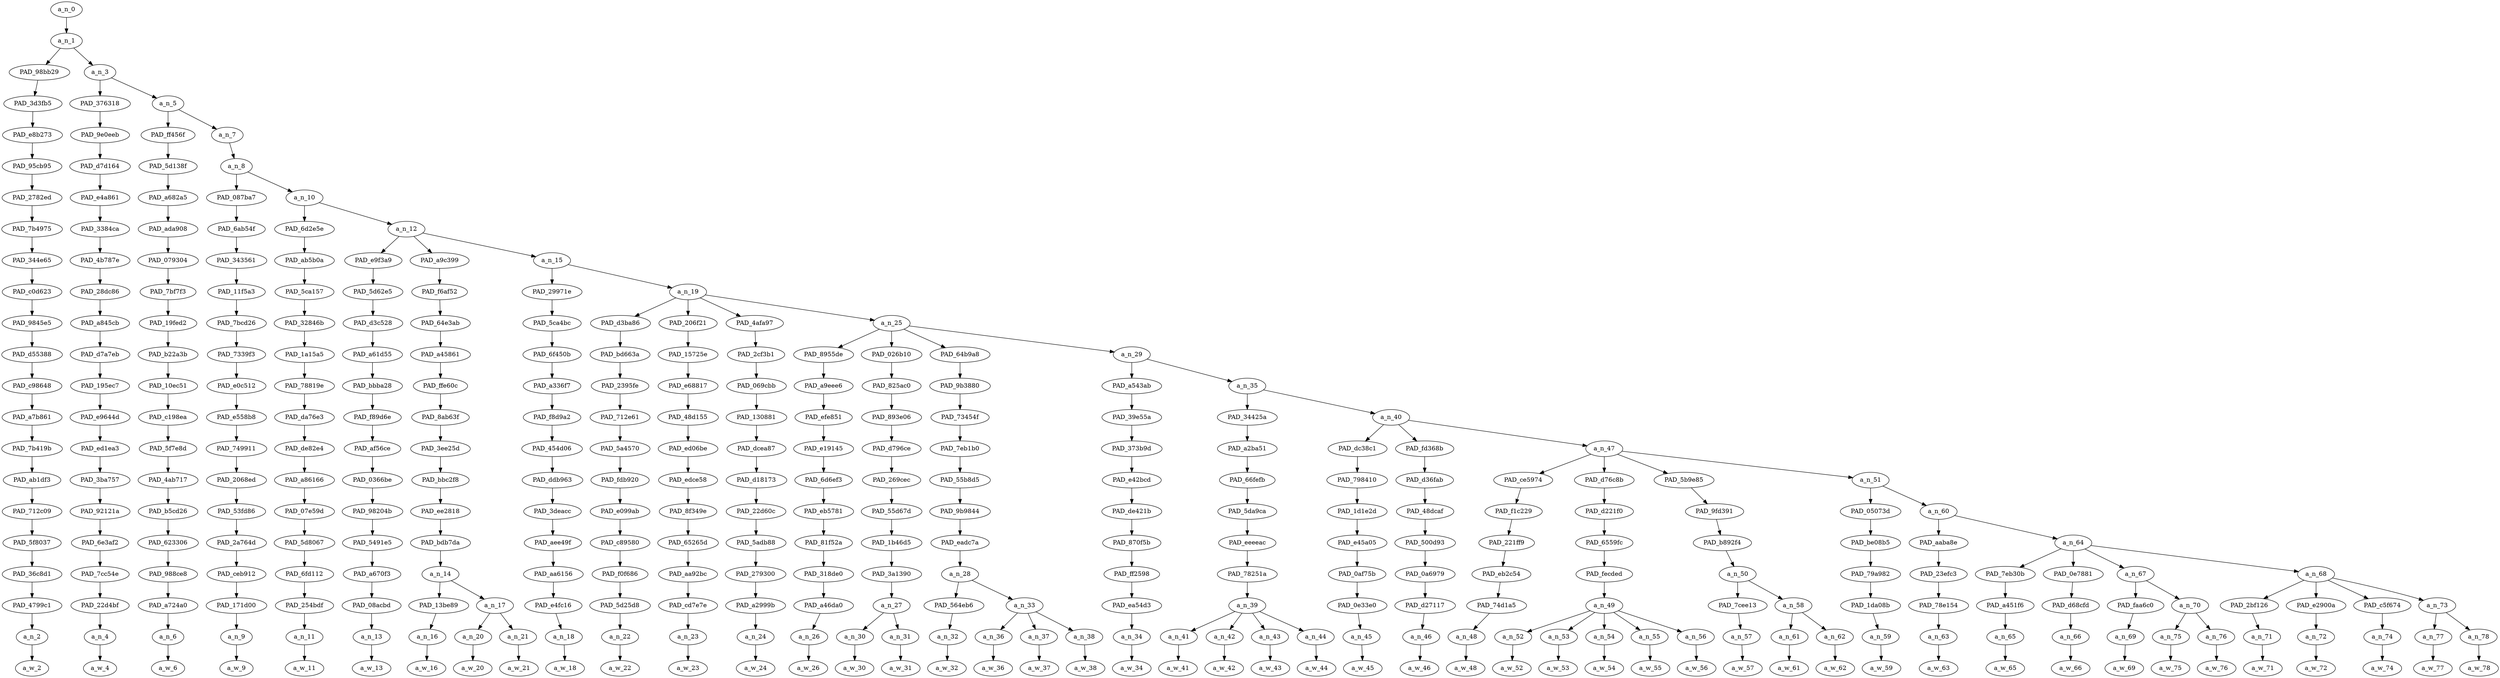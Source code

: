 strict digraph "" {
	a_n_0	[div_dir=1,
		index=0,
		level=21,
		pos="1.046564155154758,21!",
		text_span="[0, 1, 2, 3, 4, 5, 6, 7, 8, 9, 10, 11, 12, 13, 14, 15, 16, 17, 18, 19, 20, 21, 22, 23, 24, 25, 26, 27, 28, 29, 30, 31, 32, 33, 34, \
35, 36, 37, 38, 39, 40, 41, 42, 43, 44, 45, 46, 47]",
		value=1.00000000];
	a_n_1	[div_dir=1,
		index=0,
		level=20,
		pos="1.046564155154758,20!",
		text_span="[0, 1, 2, 3, 4, 5, 6, 7, 8, 9, 10, 11, 12, 13, 14, 15, 16, 17, 18, 19, 20, 21, 22, 23, 24, 25, 26, 27, 28, 29, 30, 31, 32, 33, 34, \
35, 36, 37, 38, 39, 40, 41, 42, 43, 44, 45, 46, 47]",
		value=0.99953102];
	a_n_0 -> a_n_1;
	PAD_98bb29	[div_dir=1,
		index=0,
		level=19,
		pos="0.0,19!",
		text_span="[0]",
		value=0.01860454];
	a_n_1 -> PAD_98bb29;
	a_n_3	[div_dir=1,
		index=1,
		level=19,
		pos="2.093128310309516,19!",
		text_span="[1, 2, 3, 4, 5, 6, 7, 8, 9, 10, 11, 12, 13, 14, 15, 16, 17, 18, 19, 20, 21, 22, 23, 24, 25, 26, 27, 28, 29, 30, 31, 32, 33, 34, \
35, 36, 37, 38, 39, 40, 41, 42, 43, 44, 45, 46, 47]",
		value=0.98045751];
	a_n_1 -> a_n_3;
	PAD_3d3fb5	[div_dir=1,
		index=0,
		level=18,
		pos="0.0,18!",
		text_span="[0]",
		value=0.01860454];
	PAD_98bb29 -> PAD_3d3fb5;
	PAD_e8b273	[div_dir=1,
		index=0,
		level=17,
		pos="0.0,17!",
		text_span="[0]",
		value=0.01860454];
	PAD_3d3fb5 -> PAD_e8b273;
	PAD_95cb95	[div_dir=1,
		index=0,
		level=16,
		pos="0.0,16!",
		text_span="[0]",
		value=0.01860454];
	PAD_e8b273 -> PAD_95cb95;
	PAD_2782ed	[div_dir=1,
		index=0,
		level=15,
		pos="0.0,15!",
		text_span="[0]",
		value=0.01860454];
	PAD_95cb95 -> PAD_2782ed;
	PAD_7b4975	[div_dir=1,
		index=0,
		level=14,
		pos="0.0,14!",
		text_span="[0]",
		value=0.01860454];
	PAD_2782ed -> PAD_7b4975;
	PAD_344e65	[div_dir=1,
		index=0,
		level=13,
		pos="0.0,13!",
		text_span="[0]",
		value=0.01860454];
	PAD_7b4975 -> PAD_344e65;
	PAD_c0d623	[div_dir=1,
		index=0,
		level=12,
		pos="0.0,12!",
		text_span="[0]",
		value=0.01860454];
	PAD_344e65 -> PAD_c0d623;
	PAD_9845e5	[div_dir=1,
		index=0,
		level=11,
		pos="0.0,11!",
		text_span="[0]",
		value=0.01860454];
	PAD_c0d623 -> PAD_9845e5;
	PAD_d55388	[div_dir=1,
		index=0,
		level=10,
		pos="0.0,10!",
		text_span="[0]",
		value=0.01860454];
	PAD_9845e5 -> PAD_d55388;
	PAD_c98648	[div_dir=1,
		index=0,
		level=9,
		pos="0.0,9!",
		text_span="[0]",
		value=0.01860454];
	PAD_d55388 -> PAD_c98648;
	PAD_a7b861	[div_dir=1,
		index=0,
		level=8,
		pos="0.0,8!",
		text_span="[0]",
		value=0.01860454];
	PAD_c98648 -> PAD_a7b861;
	PAD_7b419b	[div_dir=1,
		index=0,
		level=7,
		pos="0.0,7!",
		text_span="[0]",
		value=0.01860454];
	PAD_a7b861 -> PAD_7b419b;
	PAD_ab1df3	[div_dir=1,
		index=0,
		level=6,
		pos="0.0,6!",
		text_span="[0]",
		value=0.01860454];
	PAD_7b419b -> PAD_ab1df3;
	PAD_712c09	[div_dir=1,
		index=0,
		level=5,
		pos="0.0,5!",
		text_span="[0]",
		value=0.01860454];
	PAD_ab1df3 -> PAD_712c09;
	PAD_5f8037	[div_dir=1,
		index=0,
		level=4,
		pos="0.0,4!",
		text_span="[0]",
		value=0.01860454];
	PAD_712c09 -> PAD_5f8037;
	PAD_36c8d1	[div_dir=1,
		index=0,
		level=3,
		pos="0.0,3!",
		text_span="[0]",
		value=0.01860454];
	PAD_5f8037 -> PAD_36c8d1;
	PAD_4799c1	[div_dir=1,
		index=0,
		level=2,
		pos="0.0,2!",
		text_span="[0]",
		value=0.01860454];
	PAD_36c8d1 -> PAD_4799c1;
	a_n_2	[div_dir=1,
		index=0,
		level=1,
		pos="0.0,1!",
		text_span="[0]",
		value=0.01860454];
	PAD_4799c1 -> a_n_2;
	a_w_2	[div_dir=0,
		index=0,
		level=0,
		pos="0,0!",
		text_span="[0]",
		value=come];
	a_n_2 -> a_w_2;
	PAD_376318	[div_dir=1,
		index=1,
		level=18,
		pos="1.0,18!",
		text_span="[1]",
		value=0.02061085];
	a_n_3 -> PAD_376318;
	a_n_5	[div_dir=1,
		index=2,
		level=18,
		pos="3.1862566206190324,18!",
		text_span="[2, 3, 4, 5, 6, 7, 8, 9, 10, 11, 12, 13, 14, 15, 16, 17, 18, 19, 20, 21, 22, 23, 24, 25, 26, 27, 28, 29, 30, 31, 32, 33, 34, 35, \
36, 37, 38, 39, 40, 41, 42, 43, 44, 45, 46, 47]",
		value=0.95938090];
	a_n_3 -> a_n_5;
	PAD_9e0eeb	[div_dir=1,
		index=1,
		level=17,
		pos="1.0,17!",
		text_span="[1]",
		value=0.02061085];
	PAD_376318 -> PAD_9e0eeb;
	PAD_d7d164	[div_dir=1,
		index=1,
		level=16,
		pos="1.0,16!",
		text_span="[1]",
		value=0.02061085];
	PAD_9e0eeb -> PAD_d7d164;
	PAD_e4a861	[div_dir=1,
		index=1,
		level=15,
		pos="1.0,15!",
		text_span="[1]",
		value=0.02061085];
	PAD_d7d164 -> PAD_e4a861;
	PAD_3384ca	[div_dir=1,
		index=1,
		level=14,
		pos="1.0,14!",
		text_span="[1]",
		value=0.02061085];
	PAD_e4a861 -> PAD_3384ca;
	PAD_4b787e	[div_dir=1,
		index=1,
		level=13,
		pos="1.0,13!",
		text_span="[1]",
		value=0.02061085];
	PAD_3384ca -> PAD_4b787e;
	PAD_28dc86	[div_dir=1,
		index=1,
		level=12,
		pos="1.0,12!",
		text_span="[1]",
		value=0.02061085];
	PAD_4b787e -> PAD_28dc86;
	PAD_a845cb	[div_dir=1,
		index=1,
		level=11,
		pos="1.0,11!",
		text_span="[1]",
		value=0.02061085];
	PAD_28dc86 -> PAD_a845cb;
	PAD_d7a7eb	[div_dir=1,
		index=1,
		level=10,
		pos="1.0,10!",
		text_span="[1]",
		value=0.02061085];
	PAD_a845cb -> PAD_d7a7eb;
	PAD_195ec7	[div_dir=1,
		index=1,
		level=9,
		pos="1.0,9!",
		text_span="[1]",
		value=0.02061085];
	PAD_d7a7eb -> PAD_195ec7;
	PAD_e9644d	[div_dir=1,
		index=1,
		level=8,
		pos="1.0,8!",
		text_span="[1]",
		value=0.02061085];
	PAD_195ec7 -> PAD_e9644d;
	PAD_ed1ea3	[div_dir=1,
		index=1,
		level=7,
		pos="1.0,7!",
		text_span="[1]",
		value=0.02061085];
	PAD_e9644d -> PAD_ed1ea3;
	PAD_3ba757	[div_dir=1,
		index=1,
		level=6,
		pos="1.0,6!",
		text_span="[1]",
		value=0.02061085];
	PAD_ed1ea3 -> PAD_3ba757;
	PAD_92121a	[div_dir=1,
		index=1,
		level=5,
		pos="1.0,5!",
		text_span="[1]",
		value=0.02061085];
	PAD_3ba757 -> PAD_92121a;
	PAD_6e3af2	[div_dir=1,
		index=1,
		level=4,
		pos="1.0,4!",
		text_span="[1]",
		value=0.02061085];
	PAD_92121a -> PAD_6e3af2;
	PAD_7cc54e	[div_dir=1,
		index=1,
		level=3,
		pos="1.0,3!",
		text_span="[1]",
		value=0.02061085];
	PAD_6e3af2 -> PAD_7cc54e;
	PAD_22d4bf	[div_dir=1,
		index=1,
		level=2,
		pos="1.0,2!",
		text_span="[1]",
		value=0.02061085];
	PAD_7cc54e -> PAD_22d4bf;
	a_n_4	[div_dir=1,
		index=1,
		level=1,
		pos="1.0,1!",
		text_span="[1]",
		value=0.02061085];
	PAD_22d4bf -> a_n_4;
	a_w_4	[div_dir=0,
		index=1,
		level=0,
		pos="1,0!",
		text_span="[1]",
		value=on];
	a_n_4 -> a_w_4;
	PAD_ff456f	[div_dir=1,
		index=2,
		level=17,
		pos="2.0,17!",
		text_span="[2]",
		value=0.09268437];
	a_n_5 -> PAD_ff456f;
	a_n_7	[div_dir=1,
		index=3,
		level=17,
		pos="4.372513241238065,17!",
		text_span="[3, 4, 5, 6, 7, 8, 9, 10, 11, 12, 13, 14, 15, 16, 17, 18, 19, 20, 21, 22, 23, 24, 25, 26, 27, 28, 29, 30, 31, 32, 33, 34, 35, 36, \
37, 38, 39, 40, 41, 42, 43, 44, 45, 46, 47]",
		value=0.86623898];
	a_n_5 -> a_n_7;
	PAD_5d138f	[div_dir=1,
		index=2,
		level=16,
		pos="2.0,16!",
		text_span="[2]",
		value=0.09268437];
	PAD_ff456f -> PAD_5d138f;
	PAD_a682a5	[div_dir=1,
		index=2,
		level=15,
		pos="2.0,15!",
		text_span="[2]",
		value=0.09268437];
	PAD_5d138f -> PAD_a682a5;
	PAD_ada908	[div_dir=1,
		index=2,
		level=14,
		pos="2.0,14!",
		text_span="[2]",
		value=0.09268437];
	PAD_a682a5 -> PAD_ada908;
	PAD_079304	[div_dir=1,
		index=2,
		level=13,
		pos="2.0,13!",
		text_span="[2]",
		value=0.09268437];
	PAD_ada908 -> PAD_079304;
	PAD_7bf7f3	[div_dir=1,
		index=2,
		level=12,
		pos="2.0,12!",
		text_span="[2]",
		value=0.09268437];
	PAD_079304 -> PAD_7bf7f3;
	PAD_19fed2	[div_dir=1,
		index=2,
		level=11,
		pos="2.0,11!",
		text_span="[2]",
		value=0.09268437];
	PAD_7bf7f3 -> PAD_19fed2;
	PAD_b22a3b	[div_dir=1,
		index=2,
		level=10,
		pos="2.0,10!",
		text_span="[2]",
		value=0.09268437];
	PAD_19fed2 -> PAD_b22a3b;
	PAD_10ec51	[div_dir=1,
		index=2,
		level=9,
		pos="2.0,9!",
		text_span="[2]",
		value=0.09268437];
	PAD_b22a3b -> PAD_10ec51;
	PAD_c198ea	[div_dir=1,
		index=2,
		level=8,
		pos="2.0,8!",
		text_span="[2]",
		value=0.09268437];
	PAD_10ec51 -> PAD_c198ea;
	PAD_5f7e8d	[div_dir=1,
		index=2,
		level=7,
		pos="2.0,7!",
		text_span="[2]",
		value=0.09268437];
	PAD_c198ea -> PAD_5f7e8d;
	PAD_4ab717	[div_dir=1,
		index=2,
		level=6,
		pos="2.0,6!",
		text_span="[2]",
		value=0.09268437];
	PAD_5f7e8d -> PAD_4ab717;
	PAD_b5cd26	[div_dir=1,
		index=2,
		level=5,
		pos="2.0,5!",
		text_span="[2]",
		value=0.09268437];
	PAD_4ab717 -> PAD_b5cd26;
	PAD_623306	[div_dir=1,
		index=2,
		level=4,
		pos="2.0,4!",
		text_span="[2]",
		value=0.09268437];
	PAD_b5cd26 -> PAD_623306;
	PAD_988ce8	[div_dir=1,
		index=2,
		level=3,
		pos="2.0,3!",
		text_span="[2]",
		value=0.09268437];
	PAD_623306 -> PAD_988ce8;
	PAD_a724a0	[div_dir=1,
		index=2,
		level=2,
		pos="2.0,2!",
		text_span="[2]",
		value=0.09268437];
	PAD_988ce8 -> PAD_a724a0;
	a_n_6	[div_dir=1,
		index=2,
		level=1,
		pos="2.0,1!",
		text_span="[2]",
		value=0.09268437];
	PAD_a724a0 -> a_n_6;
	a_w_6	[div_dir=0,
		index=2,
		level=0,
		pos="2,0!",
		text_span="[2]",
		value=faggot];
	a_n_6 -> a_w_6;
	a_n_8	[div_dir=1,
		index=3,
		level=16,
		pos="4.372513241238065,16!",
		text_span="[3, 4, 5, 6, 7, 8, 9, 10, 11, 12, 13, 14, 15, 16, 17, 18, 19, 20, 21, 22, 23, 24, 25, 26, 27, 28, 29, 30, 31, 32, 33, 34, 35, 36, \
37, 38, 39, 40, 41, 42, 43, 44, 45, 46, 47]",
		value=0.86587226];
	a_n_7 -> a_n_8;
	PAD_087ba7	[div_dir=-1,
		index=3,
		level=15,
		pos="3.0,15!",
		text_span="[3]",
		value=0.01593134];
	a_n_8 -> PAD_087ba7;
	a_n_10	[div_dir=1,
		index=4,
		level=15,
		pos="5.7450264824761295,15!",
		text_span="[4, 5, 6, 7, 8, 9, 10, 11, 12, 13, 14, 15, 16, 17, 18, 19, 20, 21, 22, 23, 24, 25, 26, 27, 28, 29, 30, 31, 32, 33, 34, 35, 36, 37, \
38, 39, 40, 41, 42, 43, 44, 45, 46, 47]",
		value=0.84957419];
	a_n_8 -> a_n_10;
	PAD_6ab54f	[div_dir=-1,
		index=3,
		level=14,
		pos="3.0,14!",
		text_span="[3]",
		value=0.01593134];
	PAD_087ba7 -> PAD_6ab54f;
	PAD_343561	[div_dir=-1,
		index=3,
		level=13,
		pos="3.0,13!",
		text_span="[3]",
		value=0.01593134];
	PAD_6ab54f -> PAD_343561;
	PAD_11f5a3	[div_dir=-1,
		index=3,
		level=12,
		pos="3.0,12!",
		text_span="[3]",
		value=0.01593134];
	PAD_343561 -> PAD_11f5a3;
	PAD_7bcd26	[div_dir=-1,
		index=3,
		level=11,
		pos="3.0,11!",
		text_span="[3]",
		value=0.01593134];
	PAD_11f5a3 -> PAD_7bcd26;
	PAD_7339f3	[div_dir=-1,
		index=3,
		level=10,
		pos="3.0,10!",
		text_span="[3]",
		value=0.01593134];
	PAD_7bcd26 -> PAD_7339f3;
	PAD_e0c512	[div_dir=-1,
		index=3,
		level=9,
		pos="3.0,9!",
		text_span="[3]",
		value=0.01593134];
	PAD_7339f3 -> PAD_e0c512;
	PAD_e558b8	[div_dir=-1,
		index=3,
		level=8,
		pos="3.0,8!",
		text_span="[3]",
		value=0.01593134];
	PAD_e0c512 -> PAD_e558b8;
	PAD_749911	[div_dir=-1,
		index=3,
		level=7,
		pos="3.0,7!",
		text_span="[3]",
		value=0.01593134];
	PAD_e558b8 -> PAD_749911;
	PAD_2068ed	[div_dir=-1,
		index=3,
		level=6,
		pos="3.0,6!",
		text_span="[3]",
		value=0.01593134];
	PAD_749911 -> PAD_2068ed;
	PAD_53fd86	[div_dir=-1,
		index=3,
		level=5,
		pos="3.0,5!",
		text_span="[3]",
		value=0.01593134];
	PAD_2068ed -> PAD_53fd86;
	PAD_2a764d	[div_dir=-1,
		index=3,
		level=4,
		pos="3.0,4!",
		text_span="[3]",
		value=0.01593134];
	PAD_53fd86 -> PAD_2a764d;
	PAD_ceb912	[div_dir=-1,
		index=3,
		level=3,
		pos="3.0,3!",
		text_span="[3]",
		value=0.01593134];
	PAD_2a764d -> PAD_ceb912;
	PAD_171d00	[div_dir=-1,
		index=3,
		level=2,
		pos="3.0,2!",
		text_span="[3]",
		value=0.01593134];
	PAD_ceb912 -> PAD_171d00;
	a_n_9	[div_dir=-1,
		index=3,
		level=1,
		pos="3.0,1!",
		text_span="[3]",
		value=0.01593134];
	PAD_171d00 -> a_n_9;
	a_w_9	[div_dir=0,
		index=3,
		level=0,
		pos="3,0!",
		text_span="[3]",
		value=you];
	a_n_9 -> a_w_9;
	PAD_6d2e5e	[div_dir=1,
		index=4,
		level=14,
		pos="4.0,14!",
		text_span="[4]",
		value=0.01197920];
	a_n_10 -> PAD_6d2e5e;
	a_n_12	[div_dir=1,
		index=5,
		level=14,
		pos="7.490052964952258,14!",
		text_span="[5, 6, 7, 8, 9, 10, 11, 12, 13, 14, 15, 16, 17, 18, 19, 20, 21, 22, 23, 24, 25, 26, 27, 28, 29, 30, 31, 32, 33, 34, 35, 36, 37, \
38, 39, 40, 41, 42, 43, 44, 45, 46, 47]",
		value=0.83721081];
	a_n_10 -> a_n_12;
	PAD_ab5b0a	[div_dir=1,
		index=4,
		level=13,
		pos="4.0,13!",
		text_span="[4]",
		value=0.01197920];
	PAD_6d2e5e -> PAD_ab5b0a;
	PAD_5ca157	[div_dir=1,
		index=4,
		level=12,
		pos="4.0,12!",
		text_span="[4]",
		value=0.01197920];
	PAD_ab5b0a -> PAD_5ca157;
	PAD_32846b	[div_dir=1,
		index=4,
		level=11,
		pos="4.0,11!",
		text_span="[4]",
		value=0.01197920];
	PAD_5ca157 -> PAD_32846b;
	PAD_1a15a5	[div_dir=1,
		index=4,
		level=10,
		pos="4.0,10!",
		text_span="[4]",
		value=0.01197920];
	PAD_32846b -> PAD_1a15a5;
	PAD_78819e	[div_dir=1,
		index=4,
		level=9,
		pos="4.0,9!",
		text_span="[4]",
		value=0.01197920];
	PAD_1a15a5 -> PAD_78819e;
	PAD_da76e3	[div_dir=1,
		index=4,
		level=8,
		pos="4.0,8!",
		text_span="[4]",
		value=0.01197920];
	PAD_78819e -> PAD_da76e3;
	PAD_de82e4	[div_dir=1,
		index=4,
		level=7,
		pos="4.0,7!",
		text_span="[4]",
		value=0.01197920];
	PAD_da76e3 -> PAD_de82e4;
	PAD_a86166	[div_dir=1,
		index=4,
		level=6,
		pos="4.0,6!",
		text_span="[4]",
		value=0.01197920];
	PAD_de82e4 -> PAD_a86166;
	PAD_07e59d	[div_dir=1,
		index=4,
		level=5,
		pos="4.0,5!",
		text_span="[4]",
		value=0.01197920];
	PAD_a86166 -> PAD_07e59d;
	PAD_5d8067	[div_dir=1,
		index=4,
		level=4,
		pos="4.0,4!",
		text_span="[4]",
		value=0.01197920];
	PAD_07e59d -> PAD_5d8067;
	PAD_6fd112	[div_dir=1,
		index=4,
		level=3,
		pos="4.0,3!",
		text_span="[4]",
		value=0.01197920];
	PAD_5d8067 -> PAD_6fd112;
	PAD_254bdf	[div_dir=1,
		index=4,
		level=2,
		pos="4.0,2!",
		text_span="[4]",
		value=0.01197920];
	PAD_6fd112 -> PAD_254bdf;
	a_n_11	[div_dir=1,
		index=4,
		level=1,
		pos="4.0,1!",
		text_span="[4]",
		value=0.01197920];
	PAD_254bdf -> a_n_11;
	a_w_11	[div_dir=0,
		index=4,
		level=0,
		pos="4,0!",
		text_span="[4]",
		value=can];
	a_n_11 -> a_w_11;
	PAD_e9f3a9	[div_dir=1,
		index=5,
		level=13,
		pos="5.0,13!",
		text_span="[5]",
		value=0.01123547];
	a_n_12 -> PAD_e9f3a9;
	PAD_a9c399	[div_dir=1,
		index=6,
		level=13,
		pos="6.75,13!",
		text_span="[6, 7, 8]",
		value=0.03288488];
	a_n_12 -> PAD_a9c399;
	a_n_15	[div_dir=1,
		index=7,
		level=13,
		pos="10.720158894856771,13!",
		text_span="[9, 10, 11, 12, 13, 14, 15, 16, 17, 18, 19, 20, 21, 22, 23, 24, 25, 26, 27, 28, 29, 30, 31, 32, 33, 34, 35, 36, 37, 38, 39, 40, \
41, 42, 43, 44, 45, 46, 47]",
		value=0.79270315];
	a_n_12 -> a_n_15;
	PAD_5d62e5	[div_dir=1,
		index=5,
		level=12,
		pos="5.0,12!",
		text_span="[5]",
		value=0.01123547];
	PAD_e9f3a9 -> PAD_5d62e5;
	PAD_d3c528	[div_dir=1,
		index=5,
		level=11,
		pos="5.0,11!",
		text_span="[5]",
		value=0.01123547];
	PAD_5d62e5 -> PAD_d3c528;
	PAD_a61d55	[div_dir=1,
		index=5,
		level=10,
		pos="5.0,10!",
		text_span="[5]",
		value=0.01123547];
	PAD_d3c528 -> PAD_a61d55;
	PAD_bbba28	[div_dir=1,
		index=5,
		level=9,
		pos="5.0,9!",
		text_span="[5]",
		value=0.01123547];
	PAD_a61d55 -> PAD_bbba28;
	PAD_f89d6e	[div_dir=1,
		index=5,
		level=8,
		pos="5.0,8!",
		text_span="[5]",
		value=0.01123547];
	PAD_bbba28 -> PAD_f89d6e;
	PAD_af56ce	[div_dir=1,
		index=5,
		level=7,
		pos="5.0,7!",
		text_span="[5]",
		value=0.01123547];
	PAD_f89d6e -> PAD_af56ce;
	PAD_0366be	[div_dir=1,
		index=5,
		level=6,
		pos="5.0,6!",
		text_span="[5]",
		value=0.01123547];
	PAD_af56ce -> PAD_0366be;
	PAD_98204b	[div_dir=1,
		index=5,
		level=5,
		pos="5.0,5!",
		text_span="[5]",
		value=0.01123547];
	PAD_0366be -> PAD_98204b;
	PAD_5491e5	[div_dir=1,
		index=5,
		level=4,
		pos="5.0,4!",
		text_span="[5]",
		value=0.01123547];
	PAD_98204b -> PAD_5491e5;
	PAD_a670f3	[div_dir=1,
		index=5,
		level=3,
		pos="5.0,3!",
		text_span="[5]",
		value=0.01123547];
	PAD_5491e5 -> PAD_a670f3;
	PAD_08acbd	[div_dir=1,
		index=5,
		level=2,
		pos="5.0,2!",
		text_span="[5]",
		value=0.01123547];
	PAD_a670f3 -> PAD_08acbd;
	a_n_13	[div_dir=1,
		index=5,
		level=1,
		pos="5.0,1!",
		text_span="[5]",
		value=0.01123547];
	PAD_08acbd -> a_n_13;
	a_w_13	[div_dir=0,
		index=5,
		level=0,
		pos="5,0!",
		text_span="[5]",
		value=do];
	a_n_13 -> a_w_13;
	PAD_f6af52	[div_dir=1,
		index=6,
		level=12,
		pos="6.75,12!",
		text_span="[6, 7, 8]",
		value=0.03288488];
	PAD_a9c399 -> PAD_f6af52;
	PAD_64e3ab	[div_dir=1,
		index=6,
		level=11,
		pos="6.75,11!",
		text_span="[6, 7, 8]",
		value=0.03288488];
	PAD_f6af52 -> PAD_64e3ab;
	PAD_a45861	[div_dir=1,
		index=6,
		level=10,
		pos="6.75,10!",
		text_span="[6, 7, 8]",
		value=0.03288488];
	PAD_64e3ab -> PAD_a45861;
	PAD_ffe60c	[div_dir=1,
		index=6,
		level=9,
		pos="6.75,9!",
		text_span="[6, 7, 8]",
		value=0.03288488];
	PAD_a45861 -> PAD_ffe60c;
	PAD_8ab63f	[div_dir=1,
		index=6,
		level=8,
		pos="6.75,8!",
		text_span="[6, 7, 8]",
		value=0.03288488];
	PAD_ffe60c -> PAD_8ab63f;
	PAD_3ee25d	[div_dir=1,
		index=6,
		level=7,
		pos="6.75,7!",
		text_span="[6, 7, 8]",
		value=0.03288488];
	PAD_8ab63f -> PAD_3ee25d;
	PAD_bbc2f8	[div_dir=1,
		index=6,
		level=6,
		pos="6.75,6!",
		text_span="[6, 7, 8]",
		value=0.03288488];
	PAD_3ee25d -> PAD_bbc2f8;
	PAD_ee2818	[div_dir=1,
		index=6,
		level=5,
		pos="6.75,5!",
		text_span="[6, 7, 8]",
		value=0.03288488];
	PAD_bbc2f8 -> PAD_ee2818;
	PAD_bdb7da	[div_dir=1,
		index=6,
		level=4,
		pos="6.75,4!",
		text_span="[6, 7, 8]",
		value=0.03288488];
	PAD_ee2818 -> PAD_bdb7da;
	a_n_14	[div_dir=1,
		index=6,
		level=3,
		pos="6.75,3!",
		text_span="[6, 7, 8]",
		value=0.03288488];
	PAD_bdb7da -> a_n_14;
	PAD_13be89	[div_dir=1,
		index=6,
		level=2,
		pos="6.0,2!",
		text_span="[6]",
		value=0.01172970];
	a_n_14 -> PAD_13be89;
	a_n_17	[div_dir=1,
		index=7,
		level=2,
		pos="7.5,2!",
		text_span="[7, 8]",
		value=0.02112809];
	a_n_14 -> a_n_17;
	a_n_16	[div_dir=1,
		index=6,
		level=1,
		pos="6.0,1!",
		text_span="[6]",
		value=0.01172970];
	PAD_13be89 -> a_n_16;
	a_w_16	[div_dir=0,
		index=6,
		level=0,
		pos="6,0!",
		text_span="[6]",
		value=better];
	a_n_16 -> a_w_16;
	a_n_20	[div_dir=1,
		index=7,
		level=1,
		pos="7.0,1!",
		text_span="[7]",
		value=0.01114675];
	a_n_17 -> a_n_20;
	a_n_21	[div_dir=1,
		index=8,
		level=1,
		pos="8.0,1!",
		text_span="[8]",
		value=0.00995638];
	a_n_17 -> a_n_21;
	a_w_20	[div_dir=0,
		index=7,
		level=0,
		pos="7,0!",
		text_span="[7]",
		value=than];
	a_n_20 -> a_w_20;
	a_w_21	[div_dir=0,
		index=8,
		level=0,
		pos="8,0!",
		text_span="[8]",
		value=that];
	a_n_21 -> a_w_21;
	PAD_29971e	[div_dir=1,
		index=7,
		level=12,
		pos="9.0,12!",
		text_span="[9]",
		value=0.01221567];
	a_n_15 -> PAD_29971e;
	a_n_19	[div_dir=1,
		index=8,
		level=12,
		pos="12.440317789713543,12!",
		text_span="[10, 11, 12, 13, 14, 15, 16, 17, 18, 19, 20, 21, 22, 23, 24, 25, 26, 27, 28, 29, 30, 31, 32, 33, 34, 35, 36, 37, 38, 39, 40, 41, \
42, 43, 44, 45, 46, 47]",
		value=0.78009920];
	a_n_15 -> a_n_19;
	PAD_5ca4bc	[div_dir=1,
		index=7,
		level=11,
		pos="9.0,11!",
		text_span="[9]",
		value=0.01221567];
	PAD_29971e -> PAD_5ca4bc;
	PAD_6f450b	[div_dir=1,
		index=7,
		level=10,
		pos="9.0,10!",
		text_span="[9]",
		value=0.01221567];
	PAD_5ca4bc -> PAD_6f450b;
	PAD_a336f7	[div_dir=1,
		index=7,
		level=9,
		pos="9.0,9!",
		text_span="[9]",
		value=0.01221567];
	PAD_6f450b -> PAD_a336f7;
	PAD_f8d9a2	[div_dir=1,
		index=7,
		level=8,
		pos="9.0,8!",
		text_span="[9]",
		value=0.01221567];
	PAD_a336f7 -> PAD_f8d9a2;
	PAD_454d06	[div_dir=1,
		index=7,
		level=7,
		pos="9.0,7!",
		text_span="[9]",
		value=0.01221567];
	PAD_f8d9a2 -> PAD_454d06;
	PAD_ddb963	[div_dir=1,
		index=7,
		level=6,
		pos="9.0,6!",
		text_span="[9]",
		value=0.01221567];
	PAD_454d06 -> PAD_ddb963;
	PAD_3deacc	[div_dir=1,
		index=7,
		level=5,
		pos="9.0,5!",
		text_span="[9]",
		value=0.01221567];
	PAD_ddb963 -> PAD_3deacc;
	PAD_aee49f	[div_dir=1,
		index=7,
		level=4,
		pos="9.0,4!",
		text_span="[9]",
		value=0.01221567];
	PAD_3deacc -> PAD_aee49f;
	PAD_aa6156	[div_dir=1,
		index=7,
		level=3,
		pos="9.0,3!",
		text_span="[9]",
		value=0.01221567];
	PAD_aee49f -> PAD_aa6156;
	PAD_e4fc16	[div_dir=1,
		index=8,
		level=2,
		pos="9.0,2!",
		text_span="[9]",
		value=0.01221567];
	PAD_aa6156 -> PAD_e4fc16;
	a_n_18	[div_dir=1,
		index=9,
		level=1,
		pos="9.0,1!",
		text_span="[9]",
		value=0.01221567];
	PAD_e4fc16 -> a_n_18;
	a_w_18	[div_dir=0,
		index=9,
		level=0,
		pos="9,0!",
		text_span="[9]",
		value=why];
	a_n_18 -> a_w_18;
	PAD_d3ba86	[div_dir=1,
		index=8,
		level=11,
		pos="10.0,11!",
		text_span="[10]",
		value=0.01080331];
	a_n_19 -> PAD_d3ba86;
	PAD_206f21	[div_dir=-1,
		index=9,
		level=11,
		pos="11.0,11!",
		text_span="[11]",
		value=0.01101495];
	a_n_19 -> PAD_206f21;
	PAD_4afa97	[div_dir=1,
		index=10,
		level=11,
		pos="12.0,11!",
		text_span="[12]",
		value=0.01328035];
	a_n_19 -> PAD_4afa97;
	a_n_25	[div_dir=1,
		index=11,
		level=11,
		pos="16.761271158854168,11!",
		text_span="[13, 14, 15, 16, 17, 18, 19, 20, 21, 22, 23, 24, 25, 26, 27, 28, 29, 30, 31, 32, 33, 34, 35, 36, 37, 38, 39, 40, 41, 42, 43, 44, \
45, 46, 47]",
		value=0.74461331];
	a_n_19 -> a_n_25;
	PAD_bd663a	[div_dir=1,
		index=8,
		level=10,
		pos="10.0,10!",
		text_span="[10]",
		value=0.01080331];
	PAD_d3ba86 -> PAD_bd663a;
	PAD_2395fe	[div_dir=1,
		index=8,
		level=9,
		pos="10.0,9!",
		text_span="[10]",
		value=0.01080331];
	PAD_bd663a -> PAD_2395fe;
	PAD_712e61	[div_dir=1,
		index=8,
		level=8,
		pos="10.0,8!",
		text_span="[10]",
		value=0.01080331];
	PAD_2395fe -> PAD_712e61;
	PAD_5a4570	[div_dir=1,
		index=8,
		level=7,
		pos="10.0,7!",
		text_span="[10]",
		value=0.01080331];
	PAD_712e61 -> PAD_5a4570;
	PAD_fdb920	[div_dir=1,
		index=8,
		level=6,
		pos="10.0,6!",
		text_span="[10]",
		value=0.01080331];
	PAD_5a4570 -> PAD_fdb920;
	PAD_e099ab	[div_dir=1,
		index=8,
		level=5,
		pos="10.0,5!",
		text_span="[10]",
		value=0.01080331];
	PAD_fdb920 -> PAD_e099ab;
	PAD_c89580	[div_dir=1,
		index=8,
		level=4,
		pos="10.0,4!",
		text_span="[10]",
		value=0.01080331];
	PAD_e099ab -> PAD_c89580;
	PAD_f0f686	[div_dir=1,
		index=8,
		level=3,
		pos="10.0,3!",
		text_span="[10]",
		value=0.01080331];
	PAD_c89580 -> PAD_f0f686;
	PAD_5d25d8	[div_dir=1,
		index=9,
		level=2,
		pos="10.0,2!",
		text_span="[10]",
		value=0.01080331];
	PAD_f0f686 -> PAD_5d25d8;
	a_n_22	[div_dir=1,
		index=10,
		level=1,
		pos="10.0,1!",
		text_span="[10]",
		value=0.01080331];
	PAD_5d25d8 -> a_n_22;
	a_w_22	[div_dir=0,
		index=10,
		level=0,
		pos="10,0!",
		text_span="[10]",
		value=do1];
	a_n_22 -> a_w_22;
	PAD_15725e	[div_dir=-1,
		index=9,
		level=10,
		pos="11.0,10!",
		text_span="[11]",
		value=0.01101495];
	PAD_206f21 -> PAD_15725e;
	PAD_e68817	[div_dir=-1,
		index=9,
		level=9,
		pos="11.0,9!",
		text_span="[11]",
		value=0.01101495];
	PAD_15725e -> PAD_e68817;
	PAD_48d155	[div_dir=-1,
		index=9,
		level=8,
		pos="11.0,8!",
		text_span="[11]",
		value=0.01101495];
	PAD_e68817 -> PAD_48d155;
	PAD_ed06be	[div_dir=-1,
		index=9,
		level=7,
		pos="11.0,7!",
		text_span="[11]",
		value=0.01101495];
	PAD_48d155 -> PAD_ed06be;
	PAD_edce58	[div_dir=-1,
		index=9,
		level=6,
		pos="11.0,6!",
		text_span="[11]",
		value=0.01101495];
	PAD_ed06be -> PAD_edce58;
	PAD_8f349e	[div_dir=-1,
		index=9,
		level=5,
		pos="11.0,5!",
		text_span="[11]",
		value=0.01101495];
	PAD_edce58 -> PAD_8f349e;
	PAD_65265d	[div_dir=-1,
		index=9,
		level=4,
		pos="11.0,4!",
		text_span="[11]",
		value=0.01101495];
	PAD_8f349e -> PAD_65265d;
	PAD_aa92bc	[div_dir=-1,
		index=9,
		level=3,
		pos="11.0,3!",
		text_span="[11]",
		value=0.01101495];
	PAD_65265d -> PAD_aa92bc;
	PAD_cd7e7e	[div_dir=-1,
		index=10,
		level=2,
		pos="11.0,2!",
		text_span="[11]",
		value=0.01101495];
	PAD_aa92bc -> PAD_cd7e7e;
	a_n_23	[div_dir=-1,
		index=11,
		level=1,
		pos="11.0,1!",
		text_span="[11]",
		value=0.01101495];
	PAD_cd7e7e -> a_n_23;
	a_w_23	[div_dir=0,
		index=11,
		level=0,
		pos="11,0!",
		text_span="[11]",
		value=not];
	a_n_23 -> a_w_23;
	PAD_2cf3b1	[div_dir=1,
		index=10,
		level=10,
		pos="12.0,10!",
		text_span="[12]",
		value=0.01328035];
	PAD_4afa97 -> PAD_2cf3b1;
	PAD_069cbb	[div_dir=1,
		index=10,
		level=9,
		pos="12.0,9!",
		text_span="[12]",
		value=0.01328035];
	PAD_2cf3b1 -> PAD_069cbb;
	PAD_130881	[div_dir=1,
		index=10,
		level=8,
		pos="12.0,8!",
		text_span="[12]",
		value=0.01328035];
	PAD_069cbb -> PAD_130881;
	PAD_dcea87	[div_dir=1,
		index=10,
		level=7,
		pos="12.0,7!",
		text_span="[12]",
		value=0.01328035];
	PAD_130881 -> PAD_dcea87;
	PAD_d18173	[div_dir=1,
		index=10,
		level=6,
		pos="12.0,6!",
		text_span="[12]",
		value=0.01328035];
	PAD_dcea87 -> PAD_d18173;
	PAD_22d60c	[div_dir=1,
		index=10,
		level=5,
		pos="12.0,5!",
		text_span="[12]",
		value=0.01328035];
	PAD_d18173 -> PAD_22d60c;
	PAD_5adb88	[div_dir=1,
		index=10,
		level=4,
		pos="12.0,4!",
		text_span="[12]",
		value=0.01328035];
	PAD_22d60c -> PAD_5adb88;
	PAD_279300	[div_dir=1,
		index=10,
		level=3,
		pos="12.0,3!",
		text_span="[12]",
		value=0.01328035];
	PAD_5adb88 -> PAD_279300;
	PAD_a2999b	[div_dir=1,
		index=11,
		level=2,
		pos="12.0,2!",
		text_span="[12]",
		value=0.01328035];
	PAD_279300 -> PAD_a2999b;
	a_n_24	[div_dir=1,
		index=12,
		level=1,
		pos="12.0,1!",
		text_span="[12]",
		value=0.01328035];
	PAD_a2999b -> a_n_24;
	a_w_24	[div_dir=0,
		index=12,
		level=0,
		pos="12,0!",
		text_span="[12]",
		value=you1];
	a_n_24 -> a_w_24;
	PAD_8955de	[div_dir=1,
		index=11,
		level=10,
		pos="13.0,10!",
		text_span="[13]",
		value=0.01233812];
	a_n_25 -> PAD_8955de;
	PAD_026b10	[div_dir=-1,
		index=12,
		level=10,
		pos="14.5,10!",
		text_span="[14, 15]",
		value=0.02853290];
	a_n_25 -> PAD_026b10;
	PAD_64b9a8	[div_dir=1,
		index=13,
		level=10,
		pos="17.0,10!",
		text_span="[16, 17, 18, 19]",
		value=0.07441403];
	a_n_25 -> PAD_64b9a8;
	a_n_29	[div_dir=1,
		index=14,
		level=10,
		pos="22.545084635416668,10!",
		text_span="[20, 21, 22, 23, 24, 25, 26, 27, 28, 29, 30, 31, 32, 33, 34, 35, 36, 37, 38, 39, 40, 41, 42, 43, 44, 45, 46, 47]",
		value=0.62893814];
	a_n_25 -> a_n_29;
	PAD_a9eee6	[div_dir=1,
		index=11,
		level=9,
		pos="13.0,9!",
		text_span="[13]",
		value=0.01233812];
	PAD_8955de -> PAD_a9eee6;
	PAD_efe851	[div_dir=1,
		index=11,
		level=8,
		pos="13.0,8!",
		text_span="[13]",
		value=0.01233812];
	PAD_a9eee6 -> PAD_efe851;
	PAD_e19145	[div_dir=1,
		index=11,
		level=7,
		pos="13.0,7!",
		text_span="[13]",
		value=0.01233812];
	PAD_efe851 -> PAD_e19145;
	PAD_6d6ef3	[div_dir=1,
		index=11,
		level=6,
		pos="13.0,6!",
		text_span="[13]",
		value=0.01233812];
	PAD_e19145 -> PAD_6d6ef3;
	PAD_eb5781	[div_dir=1,
		index=11,
		level=5,
		pos="13.0,5!",
		text_span="[13]",
		value=0.01233812];
	PAD_6d6ef3 -> PAD_eb5781;
	PAD_81f52a	[div_dir=1,
		index=11,
		level=4,
		pos="13.0,4!",
		text_span="[13]",
		value=0.01233812];
	PAD_eb5781 -> PAD_81f52a;
	PAD_318de0	[div_dir=1,
		index=11,
		level=3,
		pos="13.0,3!",
		text_span="[13]",
		value=0.01233812];
	PAD_81f52a -> PAD_318de0;
	PAD_a46da0	[div_dir=1,
		index=12,
		level=2,
		pos="13.0,2!",
		text_span="[13]",
		value=0.01233812];
	PAD_318de0 -> PAD_a46da0;
	a_n_26	[div_dir=1,
		index=13,
		level=1,
		pos="13.0,1!",
		text_span="[13]",
		value=0.01233812];
	PAD_a46da0 -> a_n_26;
	a_w_26	[div_dir=0,
		index=13,
		level=0,
		pos="13,0!",
		text_span="[13]",
		value=come1];
	a_n_26 -> a_w_26;
	PAD_825ac0	[div_dir=-1,
		index=12,
		level=9,
		pos="14.5,9!",
		text_span="[14, 15]",
		value=0.02853290];
	PAD_026b10 -> PAD_825ac0;
	PAD_893e06	[div_dir=-1,
		index=12,
		level=8,
		pos="14.5,8!",
		text_span="[14, 15]",
		value=0.02853290];
	PAD_825ac0 -> PAD_893e06;
	PAD_d796ce	[div_dir=-1,
		index=12,
		level=7,
		pos="14.5,7!",
		text_span="[14, 15]",
		value=0.02853290];
	PAD_893e06 -> PAD_d796ce;
	PAD_269cec	[div_dir=-1,
		index=12,
		level=6,
		pos="14.5,6!",
		text_span="[14, 15]",
		value=0.02853290];
	PAD_d796ce -> PAD_269cec;
	PAD_55d67d	[div_dir=-1,
		index=12,
		level=5,
		pos="14.5,5!",
		text_span="[14, 15]",
		value=0.02853290];
	PAD_269cec -> PAD_55d67d;
	PAD_1b46d5	[div_dir=-1,
		index=12,
		level=4,
		pos="14.5,4!",
		text_span="[14, 15]",
		value=0.02853290];
	PAD_55d67d -> PAD_1b46d5;
	PAD_3a1390	[div_dir=-1,
		index=12,
		level=3,
		pos="14.5,3!",
		text_span="[14, 15]",
		value=0.02853290];
	PAD_1b46d5 -> PAD_3a1390;
	a_n_27	[div_dir=-1,
		index=13,
		level=2,
		pos="14.5,2!",
		text_span="[14, 15]",
		value=0.02853290];
	PAD_3a1390 -> a_n_27;
	a_n_30	[div_dir=1,
		index=14,
		level=1,
		pos="14.0,1!",
		text_span="[14]",
		value=0.01335840];
	a_n_27 -> a_n_30;
	a_n_31	[div_dir=-1,
		index=15,
		level=1,
		pos="15.0,1!",
		text_span="[15]",
		value=0.01516161];
	a_n_27 -> a_n_31;
	a_w_30	[div_dir=0,
		index=14,
		level=0,
		pos="14,0!",
		text_span="[14]",
		value=at];
	a_n_30 -> a_w_30;
	a_w_31	[div_dir=0,
		index=15,
		level=0,
		pos="15,0!",
		text_span="[15]",
		value=me];
	a_n_31 -> a_w_31;
	PAD_9b3880	[div_dir=1,
		index=13,
		level=9,
		pos="17.0,9!",
		text_span="[16, 17, 18, 19]",
		value=0.07441403];
	PAD_64b9a8 -> PAD_9b3880;
	PAD_73454f	[div_dir=1,
		index=13,
		level=8,
		pos="17.0,8!",
		text_span="[16, 17, 18, 19]",
		value=0.07441403];
	PAD_9b3880 -> PAD_73454f;
	PAD_7eb1b0	[div_dir=1,
		index=13,
		level=7,
		pos="17.0,7!",
		text_span="[16, 17, 18, 19]",
		value=0.07441403];
	PAD_73454f -> PAD_7eb1b0;
	PAD_55b8d5	[div_dir=1,
		index=13,
		level=6,
		pos="17.0,6!",
		text_span="[16, 17, 18, 19]",
		value=0.07441403];
	PAD_7eb1b0 -> PAD_55b8d5;
	PAD_9b9844	[div_dir=1,
		index=13,
		level=5,
		pos="17.0,5!",
		text_span="[16, 17, 18, 19]",
		value=0.07441403];
	PAD_55b8d5 -> PAD_9b9844;
	PAD_eadc7a	[div_dir=1,
		index=13,
		level=4,
		pos="17.0,4!",
		text_span="[16, 17, 18, 19]",
		value=0.07441403];
	PAD_9b9844 -> PAD_eadc7a;
	a_n_28	[div_dir=1,
		index=13,
		level=3,
		pos="17.0,3!",
		text_span="[16, 17, 18, 19]",
		value=0.07441403];
	PAD_eadc7a -> a_n_28;
	PAD_564eb6	[div_dir=1,
		index=14,
		level=2,
		pos="16.0,2!",
		text_span="[16]",
		value=0.01314176];
	a_n_28 -> PAD_564eb6;
	a_n_33	[div_dir=1,
		index=15,
		level=2,
		pos="18.0,2!",
		text_span="[17, 18, 19]",
		value=0.06120135];
	a_n_28 -> a_n_33;
	a_n_32	[div_dir=1,
		index=16,
		level=1,
		pos="16.0,1!",
		text_span="[16]",
		value=0.01314176];
	PAD_564eb6 -> a_n_32;
	a_w_32	[div_dir=0,
		index=16,
		level=0,
		pos="16,0!",
		text_span="[16]",
		value=with];
	a_n_32 -> a_w_32;
	a_n_36	[div_dir=1,
		index=17,
		level=1,
		pos="17.0,1!",
		text_span="[17]",
		value=0.01884594];
	a_n_33 -> a_n_36;
	a_n_37	[div_dir=-1,
		index=18,
		level=1,
		pos="18.0,1!",
		text_span="[18]",
		value=0.02035092];
	a_n_33 -> a_n_37;
	a_n_38	[div_dir=1,
		index=19,
		level=1,
		pos="19.0,1!",
		text_span="[19]",
		value=0.02192867];
	a_n_33 -> a_n_38;
	a_w_36	[div_dir=0,
		index=17,
		level=0,
		pos="17,0!",
		text_span="[17]",
		value=scholarly];
	a_n_36 -> a_w_36;
	a_w_37	[div_dir=0,
		index=18,
		level=0,
		pos="18,0!",
		text_span="[18]",
		value=sources];
	a_n_37 -> a_w_37;
	a_w_38	[div_dir=0,
		index=19,
		level=0,
		pos="19,0!",
		text_span="[19]",
		value=scratch];
	a_n_38 -> a_w_38;
	PAD_a543ab	[div_dir=1,
		index=14,
		level=9,
		pos="20.0,9!",
		text_span="[20]",
		value=0.01382479];
	a_n_29 -> PAD_a543ab;
	a_n_35	[div_dir=1,
		index=15,
		level=9,
		pos="25.090169270833336,9!",
		text_span="[21, 22, 23, 24, 25, 26, 27, 28, 29, 30, 31, 32, 33, 34, 35, 36, 37, 38, 39, 40, 41, 42, 43, 44, 45, 46, 47]",
		value=0.61471676];
	a_n_29 -> a_n_35;
	PAD_39e55a	[div_dir=1,
		index=14,
		level=8,
		pos="20.0,8!",
		text_span="[20]",
		value=0.01382479];
	PAD_a543ab -> PAD_39e55a;
	PAD_373b9d	[div_dir=1,
		index=14,
		level=7,
		pos="20.0,7!",
		text_span="[20]",
		value=0.01382479];
	PAD_39e55a -> PAD_373b9d;
	PAD_e42bcd	[div_dir=1,
		index=14,
		level=6,
		pos="20.0,6!",
		text_span="[20]",
		value=0.01382479];
	PAD_373b9d -> PAD_e42bcd;
	PAD_de421b	[div_dir=1,
		index=14,
		level=5,
		pos="20.0,5!",
		text_span="[20]",
		value=0.01382479];
	PAD_e42bcd -> PAD_de421b;
	PAD_870f5b	[div_dir=1,
		index=14,
		level=4,
		pos="20.0,4!",
		text_span="[20]",
		value=0.01382479];
	PAD_de421b -> PAD_870f5b;
	PAD_ff2598	[div_dir=1,
		index=14,
		level=3,
		pos="20.0,3!",
		text_span="[20]",
		value=0.01382479];
	PAD_870f5b -> PAD_ff2598;
	PAD_ea54d3	[div_dir=1,
		index=16,
		level=2,
		pos="20.0,2!",
		text_span="[20]",
		value=0.01382479];
	PAD_ff2598 -> PAD_ea54d3;
	a_n_34	[div_dir=1,
		index=20,
		level=1,
		pos="20.0,1!",
		text_span="[20]",
		value=0.01382479];
	PAD_ea54d3 -> a_n_34;
	a_w_34	[div_dir=0,
		index=20,
		level=0,
		pos="20,0!",
		text_span="[20]",
		value=that1];
	a_n_34 -> a_w_34;
	PAD_34425a	[div_dir=1,
		index=15,
		level=8,
		pos="22.5,8!",
		text_span="[21, 22, 23, 24]",
		value=0.18030974];
	a_n_35 -> PAD_34425a;
	a_n_40	[div_dir=1,
		index=16,
		level=8,
		pos="27.680338541666668,8!",
		text_span="[25, 26, 27, 28, 29, 30, 31, 32, 33, 34, 35, 36, 37, 38, 39, 40, 41, 42, 43, 44, 45, 46, 47]",
		value=0.43401271];
	a_n_35 -> a_n_40;
	PAD_a2ba51	[div_dir=1,
		index=15,
		level=7,
		pos="22.5,7!",
		text_span="[21, 22, 23, 24]",
		value=0.18030974];
	PAD_34425a -> PAD_a2ba51;
	PAD_66fefb	[div_dir=1,
		index=15,
		level=6,
		pos="22.5,6!",
		text_span="[21, 22, 23, 24]",
		value=0.18030974];
	PAD_a2ba51 -> PAD_66fefb;
	PAD_5da9ca	[div_dir=1,
		index=15,
		level=5,
		pos="22.5,5!",
		text_span="[21, 22, 23, 24]",
		value=0.18030974];
	PAD_66fefb -> PAD_5da9ca;
	PAD_eeeeac	[div_dir=1,
		index=15,
		level=4,
		pos="22.5,4!",
		text_span="[21, 22, 23, 24]",
		value=0.18030974];
	PAD_5da9ca -> PAD_eeeeac;
	PAD_78251a	[div_dir=1,
		index=15,
		level=3,
		pos="22.5,3!",
		text_span="[21, 22, 23, 24]",
		value=0.18030974];
	PAD_eeeeac -> PAD_78251a;
	a_n_39	[div_dir=1,
		index=17,
		level=2,
		pos="22.5,2!",
		text_span="[21, 22, 23, 24]",
		value=0.18030974];
	PAD_78251a -> a_n_39;
	a_n_41	[div_dir=1,
		index=21,
		level=1,
		pos="21.0,1!",
		text_span="[21]",
		value=0.01709987];
	a_n_39 -> a_n_41;
	a_n_42	[div_dir=1,
		index=22,
		level=1,
		pos="22.0,1!",
		text_span="[22]",
		value=0.05486735];
	a_n_39 -> a_n_42;
	a_n_43	[div_dir=1,
		index=23,
		level=1,
		pos="23.0,1!",
		text_span="[23]",
		value=0.02680266];
	a_n_39 -> a_n_43;
	a_n_44	[div_dir=1,
		index=24,
		level=1,
		pos="24.0,1!",
		text_span="[24]",
		value=0.08130631];
	a_n_39 -> a_n_44;
	a_w_41	[div_dir=0,
		index=21,
		level=0,
		pos="21,0!",
		text_span="[21]",
		value=you2];
	a_n_41 -> a_w_41;
	a_w_42	[div_dir=0,
		index=22,
		level=0,
		pos="22,0!",
		text_span="[22]",
		value=raggedy];
	a_n_42 -> a_w_42;
	a_w_43	[div_dir=0,
		index=23,
		level=0,
		pos="23,0!",
		text_span="[23]",
		value=ass];
	a_n_43 -> a_w_43;
	a_w_44	[div_dir=0,
		index=24,
		level=0,
		pos="24,0!",
		text_span="[24]",
		value=faggots];
	a_n_44 -> a_w_44;
	PAD_dc38c1	[div_dir=1,
		index=16,
		level=7,
		pos="25.0,7!",
		text_span="[25]",
		value=0.01287242];
	a_n_40 -> PAD_dc38c1;
	PAD_fd368b	[div_dir=-1,
		index=17,
		level=7,
		pos="26.0,7!",
		text_span="[26]",
		value=0.01391912];
	a_n_40 -> PAD_fd368b;
	a_n_47	[div_dir=1,
		index=18,
		level=7,
		pos="32.041015625,7!",
		text_span="[27, 28, 29, 30, 31, 32, 33, 34, 35, 36, 37, 38, 39, 40, 41, 42, 43, 44, 45, 46, 47]",
		value=0.40689838];
	a_n_40 -> a_n_47;
	PAD_798410	[div_dir=1,
		index=16,
		level=6,
		pos="25.0,6!",
		text_span="[25]",
		value=0.01287242];
	PAD_dc38c1 -> PAD_798410;
	PAD_1d1e2d	[div_dir=1,
		index=16,
		level=5,
		pos="25.0,5!",
		text_span="[25]",
		value=0.01287242];
	PAD_798410 -> PAD_1d1e2d;
	PAD_e45a05	[div_dir=1,
		index=16,
		level=4,
		pos="25.0,4!",
		text_span="[25]",
		value=0.01287242];
	PAD_1d1e2d -> PAD_e45a05;
	PAD_0af75b	[div_dir=1,
		index=16,
		level=3,
		pos="25.0,3!",
		text_span="[25]",
		value=0.01287242];
	PAD_e45a05 -> PAD_0af75b;
	PAD_0e33e0	[div_dir=1,
		index=18,
		level=2,
		pos="25.0,2!",
		text_span="[25]",
		value=0.01287242];
	PAD_0af75b -> PAD_0e33e0;
	a_n_45	[div_dir=1,
		index=25,
		level=1,
		pos="25.0,1!",
		text_span="[25]",
		value=0.01287242];
	PAD_0e33e0 -> a_n_45;
	a_w_45	[div_dir=0,
		index=25,
		level=0,
		pos="25,0!",
		text_span="[25]",
		value=would];
	a_n_45 -> a_w_45;
	PAD_d36fab	[div_dir=-1,
		index=17,
		level=6,
		pos="26.0,6!",
		text_span="[26]",
		value=0.01391912];
	PAD_fd368b -> PAD_d36fab;
	PAD_48dcaf	[div_dir=-1,
		index=17,
		level=5,
		pos="26.0,5!",
		text_span="[26]",
		value=0.01391912];
	PAD_d36fab -> PAD_48dcaf;
	PAD_500d93	[div_dir=-1,
		index=17,
		level=4,
		pos="26.0,4!",
		text_span="[26]",
		value=0.01391912];
	PAD_48dcaf -> PAD_500d93;
	PAD_0a6979	[div_dir=-1,
		index=17,
		level=3,
		pos="26.0,3!",
		text_span="[26]",
		value=0.01391912];
	PAD_500d93 -> PAD_0a6979;
	PAD_d27117	[div_dir=-1,
		index=19,
		level=2,
		pos="26.0,2!",
		text_span="[26]",
		value=0.01391912];
	PAD_0a6979 -> PAD_d27117;
	a_n_46	[div_dir=-1,
		index=26,
		level=1,
		pos="26.0,1!",
		text_span="[26]",
		value=0.01391912];
	PAD_d27117 -> a_n_46;
	a_w_46	[div_dir=0,
		index=26,
		level=0,
		pos="26,0!",
		text_span="[26]",
		value=not1];
	a_n_46 -> a_w_46;
	PAD_ce5974	[div_dir=1,
		index=18,
		level=6,
		pos="27.0,6!",
		text_span="[27]",
		value=0.01254780];
	a_n_47 -> PAD_ce5974;
	PAD_d76c8b	[div_dir=1,
		index=19,
		level=6,
		pos="30.0,6!",
		text_span="[28, 29, 30, 31, 32]",
		value=0.09087297];
	a_n_47 -> PAD_d76c8b;
	PAD_5b9e85	[div_dir=1,
		index=20,
		level=6,
		pos="33.75,6!",
		text_span="[33, 34, 35]",
		value=0.03927267];
	a_n_47 -> PAD_5b9e85;
	a_n_51	[div_dir=1,
		index=21,
		level=6,
		pos="37.4140625,6!",
		text_span="[36, 37, 38, 39, 40, 41, 42, 43, 44, 45, 46, 47]",
		value=0.26386996];
	a_n_47 -> a_n_51;
	PAD_f1c229	[div_dir=1,
		index=18,
		level=5,
		pos="27.0,5!",
		text_span="[27]",
		value=0.01254780];
	PAD_ce5974 -> PAD_f1c229;
	PAD_221ff9	[div_dir=1,
		index=18,
		level=4,
		pos="27.0,4!",
		text_span="[27]",
		value=0.01254780];
	PAD_f1c229 -> PAD_221ff9;
	PAD_eb2c54	[div_dir=1,
		index=18,
		level=3,
		pos="27.0,3!",
		text_span="[27]",
		value=0.01254780];
	PAD_221ff9 -> PAD_eb2c54;
	PAD_74d1a5	[div_dir=1,
		index=20,
		level=2,
		pos="27.0,2!",
		text_span="[27]",
		value=0.01254780];
	PAD_eb2c54 -> PAD_74d1a5;
	a_n_48	[div_dir=1,
		index=27,
		level=1,
		pos="27.0,1!",
		text_span="[27]",
		value=0.01254780];
	PAD_74d1a5 -> a_n_48;
	a_w_48	[div_dir=0,
		index=27,
		level=0,
		pos="27,0!",
		text_span="[27]",
		value=know];
	a_n_48 -> a_w_48;
	PAD_d221f0	[div_dir=1,
		index=19,
		level=5,
		pos="30.0,5!",
		text_span="[28, 29, 30, 31, 32]",
		value=0.09087297];
	PAD_d76c8b -> PAD_d221f0;
	PAD_6559fc	[div_dir=1,
		index=19,
		level=4,
		pos="30.0,4!",
		text_span="[28, 29, 30, 31, 32]",
		value=0.09087297];
	PAD_d221f0 -> PAD_6559fc;
	PAD_fecded	[div_dir=1,
		index=19,
		level=3,
		pos="30.0,3!",
		text_span="[28, 29, 30, 31, 32]",
		value=0.09087297];
	PAD_6559fc -> PAD_fecded;
	a_n_49	[div_dir=1,
		index=21,
		level=2,
		pos="30.0,2!",
		text_span="[28, 29, 30, 31, 32]",
		value=0.09087297];
	PAD_fecded -> a_n_49;
	a_n_52	[div_dir=1,
		index=28,
		level=1,
		pos="28.0,1!",
		text_span="[28]",
		value=0.01288928];
	a_n_49 -> a_n_52;
	a_n_53	[div_dir=1,
		index=29,
		level=1,
		pos="29.0,1!",
		text_span="[29]",
		value=0.02943675];
	a_n_49 -> a_n_53;
	a_n_54	[div_dir=1,
		index=30,
		level=1,
		pos="30.0,1!",
		text_span="[30]",
		value=0.01603218];
	a_n_49 -> a_n_54;
	a_n_55	[div_dir=1,
		index=31,
		level=1,
		pos="31.0,1!",
		text_span="[31]",
		value=0.01166943];
	a_n_49 -> a_n_55;
	a_n_56	[div_dir=1,
		index=32,
		level=1,
		pos="32.0,1!",
		text_span="[32]",
		value=0.02070346];
	a_n_49 -> a_n_56;
	a_w_52	[div_dir=0,
		index=28,
		level=0,
		pos="28,0!",
		text_span="[28]",
		value=a];
	a_n_52 -> a_w_52;
	a_w_53	[div_dir=0,
		index=29,
		level=0,
		pos="29,0!",
		text_span="[29]",
		value=reputable];
	a_n_53 -> a_w_53;
	a_w_54	[div_dir=0,
		index=30,
		level=0,
		pos="30,0!",
		text_span="[30]",
		value=source];
	a_n_54 -> a_w_54;
	a_w_55	[div_dir=0,
		index=31,
		level=0,
		pos="31,0!",
		text_span="[31]",
		value=or];
	a_n_55 -> a_w_55;
	a_w_56	[div_dir=0,
		index=32,
		level=0,
		pos="32,0!",
		text_span="[32]",
		value=scholars];
	a_n_56 -> a_w_56;
	PAD_9fd391	[div_dir=1,
		index=20,
		level=5,
		pos="33.75,5!",
		text_span="[33, 34, 35]",
		value=0.03927267];
	PAD_5b9e85 -> PAD_9fd391;
	PAD_b892f4	[div_dir=1,
		index=20,
		level=4,
		pos="33.75,4!",
		text_span="[33, 34, 35]",
		value=0.03927267];
	PAD_9fd391 -> PAD_b892f4;
	a_n_50	[div_dir=1,
		index=20,
		level=3,
		pos="33.75,3!",
		text_span="[33, 34, 35]",
		value=0.03927267];
	PAD_b892f4 -> a_n_50;
	PAD_7cee13	[div_dir=1,
		index=22,
		level=2,
		pos="33.0,2!",
		text_span="[33]",
		value=0.01356987];
	a_n_50 -> PAD_7cee13;
	a_n_58	[div_dir=1,
		index=23,
		level=2,
		pos="34.5,2!",
		text_span="[34, 35]",
		value=0.02562858];
	a_n_50 -> a_n_58;
	a_n_57	[div_dir=1,
		index=33,
		level=1,
		pos="33.0,1!",
		text_span="[33]",
		value=0.01356987];
	PAD_7cee13 -> a_n_57;
	a_w_57	[div_dir=0,
		index=33,
		level=0,
		pos="33,0!",
		text_span="[33]",
		value=for];
	a_n_57 -> a_w_57;
	a_n_61	[div_dir=-1,
		index=34,
		level=1,
		pos="34.0,1!",
		text_span="[34]",
		value=0.01142696];
	a_n_58 -> a_n_61;
	a_n_62	[div_dir=1,
		index=35,
		level=1,
		pos="35.0,1!",
		text_span="[35]",
		value=0.01412968];
	a_n_58 -> a_n_62;
	a_w_61	[div_dir=0,
		index=34,
		level=0,
		pos="34,0!",
		text_span="[34]",
		value=that2];
	a_n_61 -> a_w_61;
	a_w_62	[div_dir=0,
		index=35,
		level=0,
		pos="35,0!",
		text_span="[35]",
		value=matter];
	a_n_62 -> a_w_62;
	PAD_05073d	[div_dir=-1,
		index=21,
		level=5,
		pos="36.0,5!",
		text_span="[36]",
		value=0.01226901];
	a_n_51 -> PAD_05073d;
	a_n_60	[div_dir=1,
		index=22,
		level=5,
		pos="38.828125,5!",
		text_span="[37, 38, 39, 40, 41, 42, 43, 44, 45, 46, 47]",
		value=0.25129625];
	a_n_51 -> a_n_60;
	PAD_be08b5	[div_dir=-1,
		index=21,
		level=4,
		pos="36.0,4!",
		text_span="[36]",
		value=0.01226901];
	PAD_05073d -> PAD_be08b5;
	PAD_79a982	[div_dir=-1,
		index=21,
		level=3,
		pos="36.0,3!",
		text_span="[36]",
		value=0.01226901];
	PAD_be08b5 -> PAD_79a982;
	PAD_1da08b	[div_dir=-1,
		index=24,
		level=2,
		pos="36.0,2!",
		text_span="[36]",
		value=0.01226901];
	PAD_79a982 -> PAD_1da08b;
	a_n_59	[div_dir=-1,
		index=36,
		level=1,
		pos="36.0,1!",
		text_span="[36]",
		value=0.01226901];
	PAD_1da08b -> a_n_59;
	a_w_59	[div_dir=0,
		index=36,
		level=0,
		pos="36,0!",
		text_span="[36]",
		value=if];
	a_n_59 -> a_w_59;
	PAD_aaba8e	[div_dir=1,
		index=22,
		level=4,
		pos="37.0,4!",
		text_span="[37]",
		value=0.01377676];
	a_n_60 -> PAD_aaba8e;
	a_n_64	[div_dir=1,
		index=23,
		level=4,
		pos="40.65625,4!",
		text_span="[38, 39, 40, 41, 42, 43, 44, 45, 46, 47]",
		value=0.23719672];
	a_n_60 -> a_n_64;
	PAD_23efc3	[div_dir=1,
		index=22,
		level=3,
		pos="37.0,3!",
		text_span="[37]",
		value=0.01377676];
	PAD_aaba8e -> PAD_23efc3;
	PAD_78e154	[div_dir=1,
		index=25,
		level=2,
		pos="37.0,2!",
		text_span="[37]",
		value=0.01377676];
	PAD_23efc3 -> PAD_78e154;
	a_n_63	[div_dir=1,
		index=37,
		level=1,
		pos="37.0,1!",
		text_span="[37]",
		value=0.01377676];
	PAD_78e154 -> a_n_63;
	a_w_63	[div_dir=0,
		index=37,
		level=0,
		pos="37,0!",
		text_span="[37]",
		value=it];
	a_n_63 -> a_w_63;
	PAD_7eb30b	[div_dir=1,
		index=23,
		level=3,
		pos="38.0,3!",
		text_span="[38]",
		value=0.02635236];
	a_n_64 -> PAD_7eb30b;
	PAD_0e7881	[div_dir=1,
		index=24,
		level=3,
		pos="39.0,3!",
		text_span="[39]",
		value=0.01418920];
	a_n_64 -> PAD_0e7881;
	a_n_67	[div_dir=1,
		index=25,
		level=3,
		pos="40.75,3!",
		text_span="[40, 41, 42]",
		value=0.04856867];
	a_n_64 -> a_n_67;
	a_n_68	[div_dir=1,
		index=26,
		level=3,
		pos="44.875,3!",
		text_span="[43, 44, 45, 46, 47]",
		value=0.14777219];
	a_n_64 -> a_n_68;
	PAD_a451f6	[div_dir=1,
		index=26,
		level=2,
		pos="38.0,2!",
		text_span="[38]",
		value=0.02635236];
	PAD_7eb30b -> PAD_a451f6;
	a_n_65	[div_dir=1,
		index=38,
		level=1,
		pos="38.0,1!",
		text_span="[38]",
		value=0.02635236];
	PAD_a451f6 -> a_n_65;
	a_w_65	[div_dir=0,
		index=38,
		level=0,
		pos="38,0!",
		text_span="[38]",
		value=fucked];
	a_n_65 -> a_w_65;
	PAD_d68cfd	[div_dir=1,
		index=27,
		level=2,
		pos="39.0,2!",
		text_span="[39]",
		value=0.01418920];
	PAD_0e7881 -> PAD_d68cfd;
	a_n_66	[div_dir=1,
		index=39,
		level=1,
		pos="39.0,1!",
		text_span="[39]",
		value=0.01418920];
	PAD_d68cfd -> a_n_66;
	a_w_66	[div_dir=0,
		index=39,
		level=0,
		pos="39,0!",
		text_span="[39]",
		value=you3];
	a_n_66 -> a_w_66;
	PAD_faa6c0	[div_dir=1,
		index=28,
		level=2,
		pos="40.0,2!",
		text_span="[40]",
		value=0.01490101];
	a_n_67 -> PAD_faa6c0;
	a_n_70	[div_dir=1,
		index=29,
		level=2,
		pos="41.5,2!",
		text_span="[41, 42]",
		value=0.03355653];
	a_n_67 -> a_n_70;
	a_n_69	[div_dir=1,
		index=40,
		level=1,
		pos="40.0,1!",
		text_span="[40]",
		value=0.01490101];
	PAD_faa6c0 -> a_n_69;
	a_w_69	[div_dir=0,
		index=40,
		level=0,
		pos="40,0!",
		text_span="[40]",
		value=in];
	a_n_69 -> a_w_69;
	a_n_75	[div_dir=1,
		index=41,
		level=1,
		pos="41.0,1!",
		text_span="[41]",
		value=0.01415789];
	a_n_70 -> a_n_75;
	a_n_76	[div_dir=1,
		index=42,
		level=1,
		pos="42.0,1!",
		text_span="[42]",
		value=0.01927792];
	a_n_70 -> a_n_76;
	a_w_75	[div_dir=0,
		index=41,
		level=0,
		pos="41,0!",
		text_span="[41]",
		value=the];
	a_n_75 -> a_w_75;
	a_w_76	[div_dir=0,
		index=42,
		level=0,
		pos="42,0!",
		text_span="[42]",
		value=ass1];
	a_n_76 -> a_w_76;
	PAD_2bf126	[div_dir=1,
		index=30,
		level=2,
		pos="43.0,2!",
		text_span="[43]",
		value=0.01587301];
	a_n_68 -> PAD_2bf126;
	PAD_e2900a	[div_dir=1,
		index=31,
		level=2,
		pos="44.0,2!",
		text_span="[44]",
		value=0.02002738];
	a_n_68 -> PAD_e2900a;
	PAD_c5f674	[div_dir=1,
		index=33,
		level=2,
		pos="47.0,2!",
		text_span="[47]",
		value=0.07564742];
	a_n_68 -> PAD_c5f674;
	a_n_73	[div_dir=1,
		index=32,
		level=2,
		pos="45.5,2!",
		text_span="[45, 46]",
		value=0.03598207];
	a_n_68 -> a_n_73;
	a_n_71	[div_dir=1,
		index=43,
		level=1,
		pos="43.0,1!",
		text_span="[43]",
		value=0.01587301];
	PAD_2bf126 -> a_n_71;
	a_w_71	[div_dir=0,
		index=43,
		level=0,
		pos="43,0!",
		text_span="[43]",
		value=get];
	a_n_71 -> a_w_71;
	a_n_72	[div_dir=1,
		index=44,
		level=1,
		pos="44.0,1!",
		text_span="[44]",
		value=0.02002738];
	PAD_e2900a -> a_n_72;
	a_w_72	[div_dir=0,
		index=44,
		level=0,
		pos="44,0!",
		text_span="[44]",
		value=thee];
	a_n_72 -> a_w_72;
	a_n_74	[div_dir=1,
		index=47,
		level=1,
		pos="47.0,1!",
		text_span="[47]",
		value=0.07564742];
	PAD_c5f674 -> a_n_74;
	a_w_74	[div_dir=0,
		index=47,
		level=0,
		pos="47,0!",
		text_span="[47]",
		value=faggot1];
	a_n_74 -> a_w_74;
	a_n_77	[div_dir=1,
		index=45,
		level=1,
		pos="45.0,1!",
		text_span="[45]",
		value=0.01680446];
	a_n_73 -> a_n_77;
	a_n_78	[div_dir=1,
		index=46,
		level=1,
		pos="46.0,1!",
		text_span="[46]",
		value=0.01914738];
	a_n_73 -> a_n_78;
	a_w_77	[div_dir=0,
		index=45,
		level=0,
		pos="45,0!",
		text_span="[45]",
		value=behind];
	a_n_77 -> a_w_77;
	a_w_78	[div_dir=0,
		index=46,
		level=0,
		pos="46,0!",
		text_span="[46]",
		value=me1];
	a_n_78 -> a_w_78;
}
